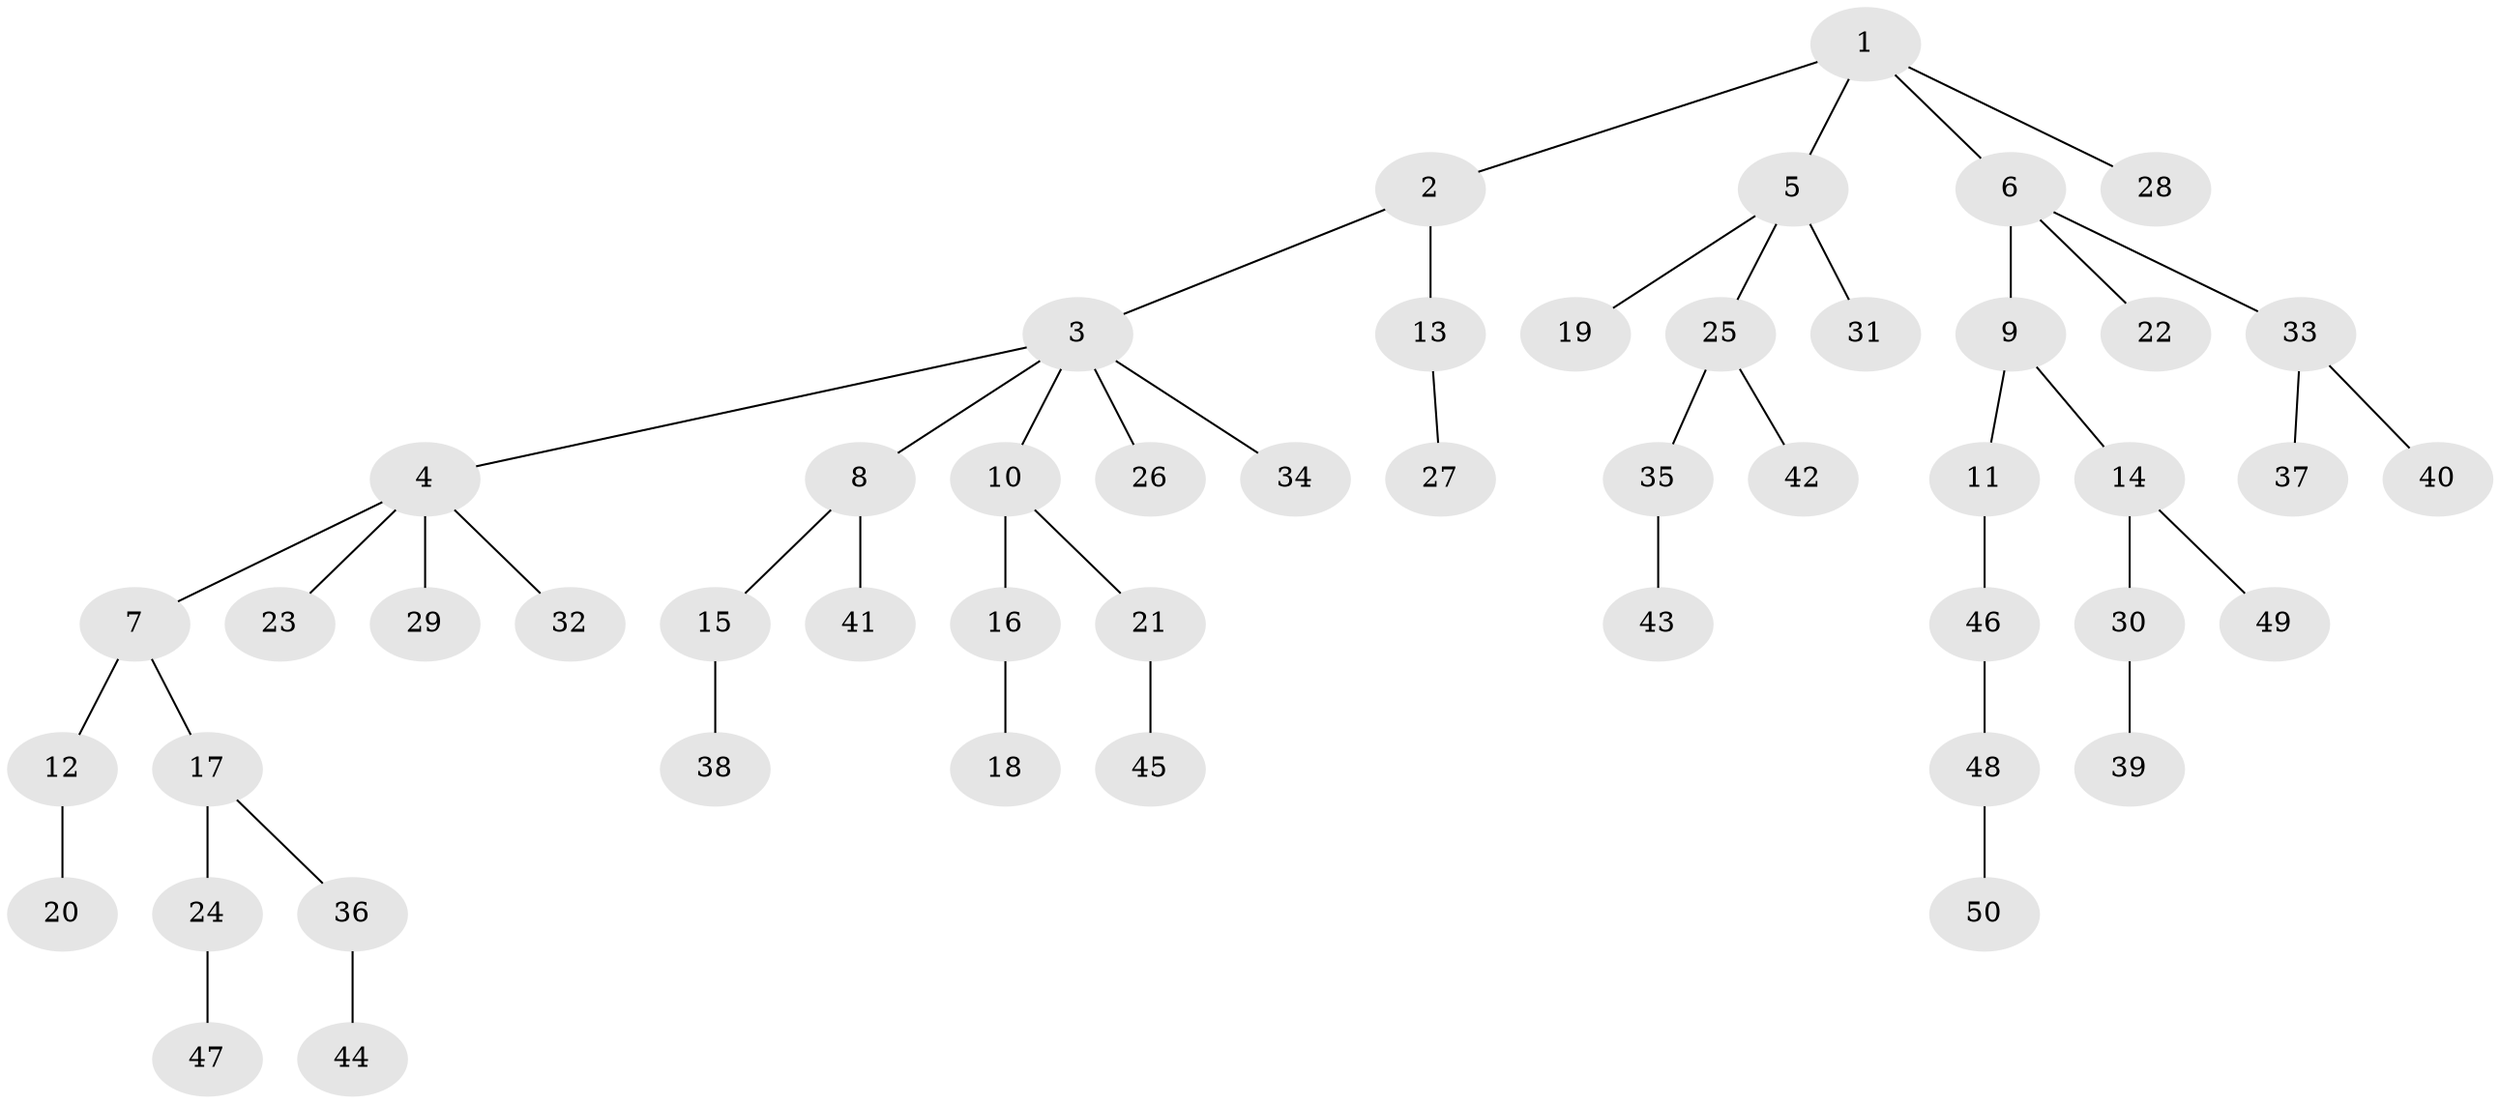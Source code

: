 // coarse degree distribution, {5: 0.12903225806451613, 4: 0.03225806451612903, 3: 0.0967741935483871, 2: 0.12903225806451613, 1: 0.6129032258064516}
// Generated by graph-tools (version 1.1) at 2025/52/02/27/25 19:52:10]
// undirected, 50 vertices, 49 edges
graph export_dot {
graph [start="1"]
  node [color=gray90,style=filled];
  1;
  2;
  3;
  4;
  5;
  6;
  7;
  8;
  9;
  10;
  11;
  12;
  13;
  14;
  15;
  16;
  17;
  18;
  19;
  20;
  21;
  22;
  23;
  24;
  25;
  26;
  27;
  28;
  29;
  30;
  31;
  32;
  33;
  34;
  35;
  36;
  37;
  38;
  39;
  40;
  41;
  42;
  43;
  44;
  45;
  46;
  47;
  48;
  49;
  50;
  1 -- 2;
  1 -- 5;
  1 -- 6;
  1 -- 28;
  2 -- 3;
  2 -- 13;
  3 -- 4;
  3 -- 8;
  3 -- 10;
  3 -- 26;
  3 -- 34;
  4 -- 7;
  4 -- 23;
  4 -- 29;
  4 -- 32;
  5 -- 19;
  5 -- 25;
  5 -- 31;
  6 -- 9;
  6 -- 22;
  6 -- 33;
  7 -- 12;
  7 -- 17;
  8 -- 15;
  8 -- 41;
  9 -- 11;
  9 -- 14;
  10 -- 16;
  10 -- 21;
  11 -- 46;
  12 -- 20;
  13 -- 27;
  14 -- 30;
  14 -- 49;
  15 -- 38;
  16 -- 18;
  17 -- 24;
  17 -- 36;
  21 -- 45;
  24 -- 47;
  25 -- 35;
  25 -- 42;
  30 -- 39;
  33 -- 37;
  33 -- 40;
  35 -- 43;
  36 -- 44;
  46 -- 48;
  48 -- 50;
}
